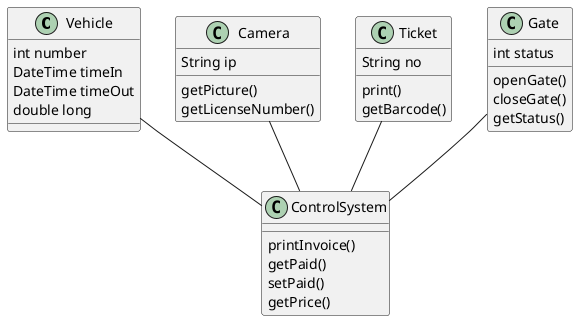 @startuml
Vehicle : int number
Vehicle : DateTime timeIn
Vehicle : DateTime timeOut
Vehicle : double long

Camera : String ip
Camera : getPicture()
Camera : getLicenseNumber()

ControlSystem : printInvoice()
ControlSystem : getPaid()
ControlSystem : setPaid()
ControlSystem : getPrice()

Ticket : String no
Ticket : print()
Ticket : getBarcode()

Gate : int status
Gate : openGate()
Gate : closeGate()
Gate : getStatus()

Camera -- ControlSystem
Gate -- ControlSystem
Ticket -- ControlSystem
Vehicle -- ControlSystem
@enduml